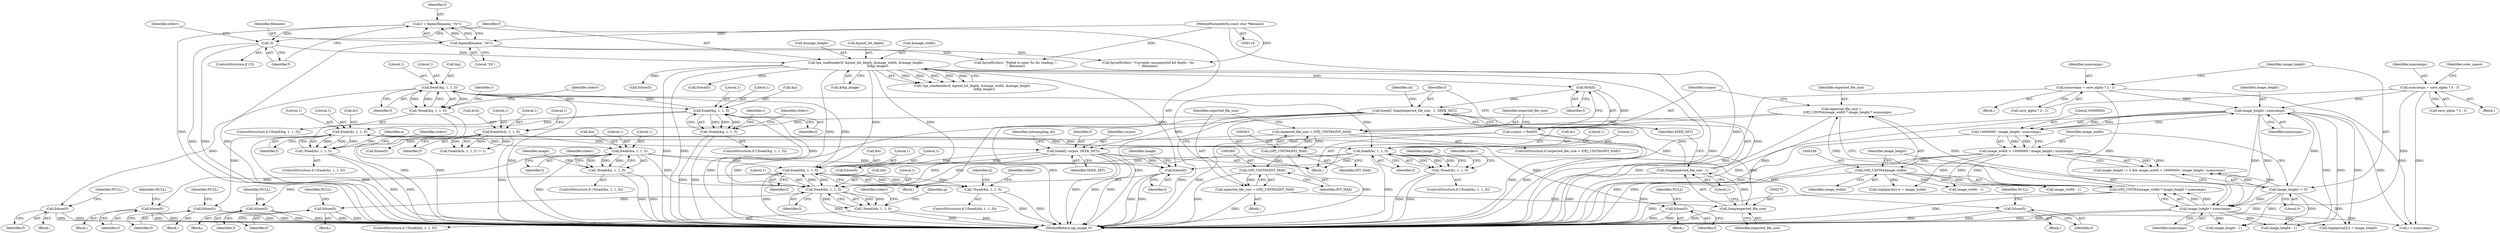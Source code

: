 digraph "0_openjpeg_2cd30c2b06ce332dede81cccad8b334cde997281_1@API" {
"1000549" [label="(Call,fread(&g, 1, 1, f))"];
"1000658" [label="(Call,fread(&g, 1, 1, f))"];
"1000549" [label="(Call,fread(&g, 1, 1, f))"];
"1000531" [label="(Call,fread(&b, 1, 1, f))"];
"1000640" [label="(Call,fread(&b, 1, 1, f))"];
"1000694" [label="(Call,fread(&a, 1, 1, f))"];
"1000676" [label="(Call,fread(&r, 1, 1, f))"];
"1000567" [label="(Call,fread(&r, 1, 1, f))"];
"1000293" [label="(Call,fseek(f, curpos, SEEK_SET))"];
"1000281" [label="(Call,fread(&ch, 1, 1, f))"];
"1000271" [label="(Call,fseek(f, (long)expected_file_size - 1, SEEK_SET))"];
"1000257" [label="(Call,ftell(f))"];
"1000150" [label="(Call,tga_readheader(f, &pixel_bit_depth, &image_width, &image_height,\n                        &flip_image))"];
"1000139" [label="(Call,!f)"];
"1000133" [label="(Call,f = fopen(filename, \"rb\"))"];
"1000135" [label="(Call,fopen(filename, \"rb\"))"];
"1000111" [label="(MethodParameterIn,const char *filename)"];
"1000273" [label="(Call,(long)expected_file_size - 1)"];
"1000274" [label="(Call,(long)expected_file_size)"];
"1000266" [label="(Call,expected_file_size = (OPJ_UINT64)INT_MAX)"];
"1000268" [label="(Call,(OPJ_UINT64)INT_MAX)"];
"1000262" [label="(Call,(OPJ_UINT64)INT_MAX)"];
"1000260" [label="(Call,expected_file_size > (OPJ_UINT64)INT_MAX)"];
"1000245" [label="(Call,expected_file_size =\n            (OPJ_UINT64)image_width * image_height * numcomps)"];
"1000247" [label="(Call,(OPJ_UINT64)image_width * image_height * numcomps)"];
"1000248" [label="(Call,(OPJ_UINT64)image_width)"];
"1000235" [label="(Call,image_width > 10000000 / image_height / numcomps)"];
"1000237" [label="(Call,10000000 / image_height / numcomps)"];
"1000239" [label="(Call,image_height / numcomps)"];
"1000232" [label="(Call,image_height != 0)"];
"1000213" [label="(Call,numcomps = save_alpha ? 2 : 1)"];
"1000221" [label="(Call,numcomps = save_alpha ? 4 : 3)"];
"1000251" [label="(Call,image_height * numcomps)"];
"1000255" [label="(Call,curpos = ftell(f))"];
"1000548" [label="(Call,!fread(&g, 1, 1, f))"];
"1000561" [label="(Call,fclose(f))"];
"1000530" [label="(Call,!fread(&b, 1, 1, f))"];
"1000543" [label="(Call,fclose(f))"];
"1000657" [label="(Call,!fread(&g, 1, 1, f))"];
"1000670" [label="(Call,fclose(f))"];
"1000675" [label="(Call,!fread(&r, 1, 1, f))"];
"1000688" [label="(Call,fclose(f))"];
"1000639" [label="(Call,!fread(&b, 1, 1, f))"];
"1000652" [label="(Call,fclose(f))"];
"1000693" [label="(Call,!fread(&a, 1, 1, f))"];
"1000706" [label="(Call,fclose(f))"];
"1000762" [label="(Call,fclose(f))"];
"1000566" [label="(Call,!fread(&r, 1, 1, f))"];
"1000579" [label="(Call,fclose(f))"];
"1000530" [label="(Call,!fread(&b, 1, 1, f))"];
"1000694" [label="(Call,fread(&a, 1, 1, f))"];
"1000253" [label="(Identifier,numcomps)"];
"1000660" [label="(Identifier,g)"];
"1000264" [label="(Identifier,INT_MAX)"];
"1000246" [label="(Identifier,expected_file_size)"];
"1000251" [label="(Call,image_height * numcomps)"];
"1000670" [label="(Call,fclose(f))"];
"1000293" [label="(Call,fseek(f, curpos, SEEK_SET))"];
"1000298" [label="(Identifier,subsampling_dx)"];
"1000646" [label="(Block,)"];
"1000435" [label="(Call,image_width - 1)"];
"1000134" [label="(Identifier,f)"];
"1000678" [label="(Identifier,r)"];
"1000296" [label="(Identifier,SEEK_SET)"];
"1000758" [label="(Call,fprintf(stderr, \"Currently unsupported bit depth : %s\n\", filename))"];
"1000289" [label="(Call,fclose(f))"];
"1000270" [label="(Identifier,INT_MAX)"];
"1000645" [label="(Identifier,f)"];
"1000588" [label="(Identifier,image)"];
"1000582" [label="(Identifier,NULL)"];
"1000284" [label="(Literal,1)"];
"1000209" [label="(Block,)"];
"1000575" [label="(Identifier,stderr)"];
"1000659" [label="(Call,&g)"];
"1000677" [label="(Call,&r)"];
"1000272" [label="(Identifier,f)"];
"1000551" [label="(Identifier,g)"];
"1000700" [label="(Block,)"];
"1000697" [label="(Literal,1)"];
"1000138" [label="(ControlStructure,if (!f))"];
"1000285" [label="(Literal,1)"];
"1000231" [label="(Call,image_height != 0 && image_width > 10000000 / image_height / numcomps)"];
"1000656" [label="(ControlStructure,if (!fread(&g, 1, 1, f)))"];
"1000652" [label="(Call,fclose(f))"];
"1000664" [label="(Block,)"];
"1000257" [label="(Call,ftell(f))"];
"1000674" [label="(ControlStructure,if (!fread(&r, 1, 1, f)))"];
"1000250" [label="(Identifier,image_width)"];
"1000657" [label="(Call,!fread(&g, 1, 1, f))"];
"1000643" [label="(Literal,1)"];
"1000766" [label="(MethodReturn,opj_image_t*)"];
"1000154" [label="(Call,&image_width)"];
"1000567" [label="(Call,fread(&r, 1, 1, f))"];
"1000151" [label="(Identifier,f)"];
"1000663" [label="(Identifier,f)"];
"1000675" [label="(Call,!fread(&r, 1, 1, f))"];
"1000142" [label="(Call,fprintf(stderr, \"Failed to open %s for reading !!\n\", filename))"];
"1000529" [label="(ControlStructure,if (!fread(&b, 1, 1, f)))"];
"1000534" [label="(Literal,1)"];
"1000149" [label="(Call,!tga_readheader(f, &pixel_bit_depth, &image_width, &image_height,\n                        &flip_image))"];
"1000691" [label="(Identifier,NULL)"];
"1000661" [label="(Literal,1)"];
"1000658" [label="(Call,fread(&g, 1, 1, f))"];
"1000311" [label="(Call,i < numcomps)"];
"1000699" [label="(Identifier,f)"];
"1000294" [label="(Identifier,f)"];
"1000696" [label="(Identifier,a)"];
"1000681" [label="(Identifier,f)"];
"1000235" [label="(Call,image_width > 10000000 / image_height / numcomps)"];
"1000554" [label="(Identifier,f)"];
"1000283" [label="(Identifier,ch)"];
"1000544" [label="(Identifier,f)"];
"1000662" [label="(Literal,1)"];
"1000568" [label="(Call,&r)"];
"1000276" [label="(Identifier,expected_file_size)"];
"1000709" [label="(Identifier,NULL)"];
"1000689" [label="(Identifier,f)"];
"1000280" [label="(Call,fread(&ch, 1, 1, f) != 1)"];
"1000536" [label="(Identifier,f)"];
"1000641" [label="(Call,&b)"];
"1000287" [label="(Literal,1)"];
"1000571" [label="(Literal,1)"];
"1000248" [label="(Call,(OPJ_UINT64)image_width)"];
"1000136" [label="(Identifier,filename)"];
"1000133" [label="(Call,f = fopen(filename, \"rb\"))"];
"1000671" [label="(Identifier,f)"];
"1000549" [label="(Call,fread(&g, 1, 1, f))"];
"1000547" [label="(ControlStructure,if (!fread(&g, 1, 1, f)))"];
"1000259" [label="(ControlStructure,if (expected_file_size > (OPJ_UINT64)INT_MAX))"];
"1000715" [label="(Identifier,image)"];
"1000673" [label="(Identifier,NULL)"];
"1000214" [label="(Identifier,numcomps)"];
"1000682" [label="(Block,)"];
"1000572" [label="(Identifier,f)"];
"1000385" [label="(Call,fclose(f))"];
"1000255" [label="(Call,curpos = ftell(f))"];
"1000684" [label="(Identifier,stderr)"];
"1000274" [label="(Call,(long)expected_file_size)"];
"1000688" [label="(Call,fclose(f))"];
"1000267" [label="(Identifier,expected_file_size)"];
"1000232" [label="(Call,image_height != 0)"];
"1000271" [label="(Call,fseek(f, (long)expected_file_size - 1, SEEK_SET))"];
"1000158" [label="(Call,&flip_image)"];
"1000698" [label="(Literal,1)"];
"1000552" [label="(Literal,1)"];
"1000113" [label="(Block,)"];
"1000111" [label="(MethodParameterIn,const char *filename)"];
"1000295" [label="(Identifier,curpos)"];
"1000282" [label="(Call,&ch)"];
"1000286" [label="(Identifier,f)"];
"1000648" [label="(Identifier,stderr)"];
"1000707" [label="(Identifier,f)"];
"1000702" [label="(Identifier,stderr)"];
"1000537" [label="(Block,)"];
"1000580" [label="(Identifier,f)"];
"1000692" [label="(ControlStructure,if (!fread(&a, 1, 1, f)))"];
"1000266" [label="(Call,expected_file_size = (OPJ_UINT64)INT_MAX)"];
"1000550" [label="(Call,&g)"];
"1000639" [label="(Call,!fread(&b, 1, 1, f))"];
"1000156" [label="(Call,&image_height)"];
"1000363" [label="(Call,cmptparm[i].h = image_height)"];
"1000420" [label="(Call,image_width - 1)"];
"1000273" [label="(Call,(long)expected_file_size - 1)"];
"1000281" [label="(Call,fread(&ch, 1, 1, f))"];
"1000247" [label="(Call,(OPJ_UINT64)image_width * image_height * numcomps)"];
"1000240" [label="(Identifier,image_height)"];
"1000237" [label="(Call,10000000 / image_height / numcomps)"];
"1000260" [label="(Call,expected_file_size > (OPJ_UINT64)INT_MAX)"];
"1000150" [label="(Call,tga_readheader(f, &pixel_bit_depth, &image_width, &image_height,\n                        &flip_image))"];
"1000242" [label="(Block,)"];
"1000252" [label="(Identifier,image_height)"];
"1000470" [label="(Call,image_height - 1)"];
"1000215" [label="(Call,save_alpha ? 2 : 1)"];
"1000569" [label="(Identifier,r)"];
"1000222" [label="(Identifier,numcomps)"];
"1000539" [label="(Identifier,stderr)"];
"1000638" [label="(ControlStructure,if (!fread(&b, 1, 1, f)))"];
"1000277" [label="(Literal,1)"];
"1000152" [label="(Call,&pixel_bit_depth)"];
"1000535" [label="(Literal,1)"];
"1000765" [label="(Identifier,image)"];
"1000561" [label="(Call,fclose(f))"];
"1000644" [label="(Literal,1)"];
"1000239" [label="(Call,image_height / numcomps)"];
"1000137" [label="(Literal,\"rb\")"];
"1000140" [label="(Identifier,f)"];
"1000221" [label="(Call,numcomps = save_alpha ? 4 : 3)"];
"1000557" [label="(Identifier,stderr)"];
"1000553" [label="(Literal,1)"];
"1000762" [label="(Call,fclose(f))"];
"1000543" [label="(Call,fclose(f))"];
"1000573" [label="(Block,)"];
"1000680" [label="(Literal,1)"];
"1000676" [label="(Call,fread(&r, 1, 1, f))"];
"1000213" [label="(Call,numcomps = save_alpha ? 2 : 1)"];
"1000175" [label="(Call,fclose(f))"];
"1000139" [label="(Call,!f)"];
"1000562" [label="(Identifier,f)"];
"1000161" [label="(Call,fclose(f))"];
"1000693" [label="(Call,!fread(&a, 1, 1, f))"];
"1000265" [label="(Block,)"];
"1000245" [label="(Call,expected_file_size =\n            (OPJ_UINT64)image_width * image_height * numcomps)"];
"1000455" [label="(Call,image_height - 1)"];
"1000268" [label="(Call,(OPJ_UINT64)INT_MAX)"];
"1000531" [label="(Call,fread(&b, 1, 1, f))"];
"1000532" [label="(Call,&b)"];
"1000546" [label="(Identifier,NULL)"];
"1000695" [label="(Call,&a)"];
"1000706" [label="(Call,fclose(f))"];
"1000258" [label="(Identifier,f)"];
"1000356" [label="(Call,cmptparm[i].w = image_width)"];
"1000262" [label="(Call,(OPJ_UINT64)INT_MAX)"];
"1000143" [label="(Identifier,stderr)"];
"1000256" [label="(Identifier,curpos)"];
"1000566" [label="(Call,!fread(&r, 1, 1, f))"];
"1000548" [label="(Call,!fread(&g, 1, 1, f))"];
"1000653" [label="(Identifier,f)"];
"1000565" [label="(ControlStructure,if (!fread(&r, 1, 1, f)))"];
"1000241" [label="(Identifier,numcomps)"];
"1000220" [label="(Block,)"];
"1000564" [label="(Identifier,NULL)"];
"1000655" [label="(Identifier,NULL)"];
"1000570" [label="(Literal,1)"];
"1000135" [label="(Call,fopen(filename, \"rb\"))"];
"1000236" [label="(Identifier,image_width)"];
"1000579" [label="(Call,fclose(f))"];
"1000233" [label="(Identifier,image_height)"];
"1000555" [label="(Block,)"];
"1000763" [label="(Identifier,f)"];
"1000228" [label="(Identifier,color_space)"];
"1000223" [label="(Call,save_alpha ? 4 : 3)"];
"1000640" [label="(Call,fread(&b, 1, 1, f))"];
"1000278" [label="(Identifier,SEEK_SET)"];
"1000261" [label="(Identifier,expected_file_size)"];
"1000238" [label="(Literal,10000000)"];
"1000234" [label="(Literal,0)"];
"1000666" [label="(Identifier,stderr)"];
"1000679" [label="(Literal,1)"];
"1000549" -> "1000548"  [label="AST: "];
"1000549" -> "1000554"  [label="CFG: "];
"1000550" -> "1000549"  [label="AST: "];
"1000552" -> "1000549"  [label="AST: "];
"1000553" -> "1000549"  [label="AST: "];
"1000554" -> "1000549"  [label="AST: "];
"1000548" -> "1000549"  [label="CFG: "];
"1000549" -> "1000766"  [label="DDG: "];
"1000549" -> "1000548"  [label="DDG: "];
"1000549" -> "1000548"  [label="DDG: "];
"1000549" -> "1000548"  [label="DDG: "];
"1000658" -> "1000549"  [label="DDG: "];
"1000531" -> "1000549"  [label="DDG: "];
"1000549" -> "1000561"  [label="DDG: "];
"1000549" -> "1000567"  [label="DDG: "];
"1000549" -> "1000658"  [label="DDG: "];
"1000658" -> "1000657"  [label="AST: "];
"1000658" -> "1000663"  [label="CFG: "];
"1000659" -> "1000658"  [label="AST: "];
"1000661" -> "1000658"  [label="AST: "];
"1000662" -> "1000658"  [label="AST: "];
"1000663" -> "1000658"  [label="AST: "];
"1000657" -> "1000658"  [label="CFG: "];
"1000658" -> "1000766"  [label="DDG: "];
"1000658" -> "1000657"  [label="DDG: "];
"1000658" -> "1000657"  [label="DDG: "];
"1000658" -> "1000657"  [label="DDG: "];
"1000640" -> "1000658"  [label="DDG: "];
"1000658" -> "1000670"  [label="DDG: "];
"1000658" -> "1000676"  [label="DDG: "];
"1000531" -> "1000530"  [label="AST: "];
"1000531" -> "1000536"  [label="CFG: "];
"1000532" -> "1000531"  [label="AST: "];
"1000534" -> "1000531"  [label="AST: "];
"1000535" -> "1000531"  [label="AST: "];
"1000536" -> "1000531"  [label="AST: "];
"1000530" -> "1000531"  [label="CFG: "];
"1000531" -> "1000766"  [label="DDG: "];
"1000531" -> "1000530"  [label="DDG: "];
"1000531" -> "1000530"  [label="DDG: "];
"1000531" -> "1000530"  [label="DDG: "];
"1000640" -> "1000531"  [label="DDG: "];
"1000694" -> "1000531"  [label="DDG: "];
"1000567" -> "1000531"  [label="DDG: "];
"1000293" -> "1000531"  [label="DDG: "];
"1000150" -> "1000531"  [label="DDG: "];
"1000531" -> "1000543"  [label="DDG: "];
"1000531" -> "1000640"  [label="DDG: "];
"1000640" -> "1000639"  [label="AST: "];
"1000640" -> "1000645"  [label="CFG: "];
"1000641" -> "1000640"  [label="AST: "];
"1000643" -> "1000640"  [label="AST: "];
"1000644" -> "1000640"  [label="AST: "];
"1000645" -> "1000640"  [label="AST: "];
"1000639" -> "1000640"  [label="CFG: "];
"1000640" -> "1000766"  [label="DDG: "];
"1000640" -> "1000639"  [label="DDG: "];
"1000640" -> "1000639"  [label="DDG: "];
"1000640" -> "1000639"  [label="DDG: "];
"1000694" -> "1000640"  [label="DDG: "];
"1000567" -> "1000640"  [label="DDG: "];
"1000293" -> "1000640"  [label="DDG: "];
"1000150" -> "1000640"  [label="DDG: "];
"1000640" -> "1000652"  [label="DDG: "];
"1000694" -> "1000693"  [label="AST: "];
"1000694" -> "1000699"  [label="CFG: "];
"1000695" -> "1000694"  [label="AST: "];
"1000697" -> "1000694"  [label="AST: "];
"1000698" -> "1000694"  [label="AST: "];
"1000699" -> "1000694"  [label="AST: "];
"1000693" -> "1000694"  [label="CFG: "];
"1000694" -> "1000766"  [label="DDG: "];
"1000694" -> "1000693"  [label="DDG: "];
"1000694" -> "1000693"  [label="DDG: "];
"1000694" -> "1000693"  [label="DDG: "];
"1000676" -> "1000694"  [label="DDG: "];
"1000694" -> "1000706"  [label="DDG: "];
"1000694" -> "1000762"  [label="DDG: "];
"1000676" -> "1000675"  [label="AST: "];
"1000676" -> "1000681"  [label="CFG: "];
"1000677" -> "1000676"  [label="AST: "];
"1000679" -> "1000676"  [label="AST: "];
"1000680" -> "1000676"  [label="AST: "];
"1000681" -> "1000676"  [label="AST: "];
"1000675" -> "1000676"  [label="CFG: "];
"1000676" -> "1000766"  [label="DDG: "];
"1000676" -> "1000567"  [label="DDG: "];
"1000676" -> "1000675"  [label="DDG: "];
"1000676" -> "1000675"  [label="DDG: "];
"1000676" -> "1000675"  [label="DDG: "];
"1000567" -> "1000676"  [label="DDG: "];
"1000676" -> "1000688"  [label="DDG: "];
"1000567" -> "1000566"  [label="AST: "];
"1000567" -> "1000572"  [label="CFG: "];
"1000568" -> "1000567"  [label="AST: "];
"1000570" -> "1000567"  [label="AST: "];
"1000571" -> "1000567"  [label="AST: "];
"1000572" -> "1000567"  [label="AST: "];
"1000566" -> "1000567"  [label="CFG: "];
"1000567" -> "1000766"  [label="DDG: "];
"1000567" -> "1000566"  [label="DDG: "];
"1000567" -> "1000566"  [label="DDG: "];
"1000567" -> "1000566"  [label="DDG: "];
"1000567" -> "1000579"  [label="DDG: "];
"1000567" -> "1000762"  [label="DDG: "];
"1000293" -> "1000242"  [label="AST: "];
"1000293" -> "1000296"  [label="CFG: "];
"1000294" -> "1000293"  [label="AST: "];
"1000295" -> "1000293"  [label="AST: "];
"1000296" -> "1000293"  [label="AST: "];
"1000298" -> "1000293"  [label="CFG: "];
"1000293" -> "1000766"  [label="DDG: "];
"1000293" -> "1000766"  [label="DDG: "];
"1000293" -> "1000766"  [label="DDG: "];
"1000281" -> "1000293"  [label="DDG: "];
"1000255" -> "1000293"  [label="DDG: "];
"1000271" -> "1000293"  [label="DDG: "];
"1000293" -> "1000385"  [label="DDG: "];
"1000293" -> "1000762"  [label="DDG: "];
"1000281" -> "1000280"  [label="AST: "];
"1000281" -> "1000286"  [label="CFG: "];
"1000282" -> "1000281"  [label="AST: "];
"1000284" -> "1000281"  [label="AST: "];
"1000285" -> "1000281"  [label="AST: "];
"1000286" -> "1000281"  [label="AST: "];
"1000287" -> "1000281"  [label="CFG: "];
"1000281" -> "1000766"  [label="DDG: "];
"1000281" -> "1000280"  [label="DDG: "];
"1000281" -> "1000280"  [label="DDG: "];
"1000281" -> "1000280"  [label="DDG: "];
"1000271" -> "1000281"  [label="DDG: "];
"1000281" -> "1000289"  [label="DDG: "];
"1000271" -> "1000242"  [label="AST: "];
"1000271" -> "1000278"  [label="CFG: "];
"1000272" -> "1000271"  [label="AST: "];
"1000273" -> "1000271"  [label="AST: "];
"1000278" -> "1000271"  [label="AST: "];
"1000283" -> "1000271"  [label="CFG: "];
"1000271" -> "1000766"  [label="DDG: "];
"1000271" -> "1000766"  [label="DDG: "];
"1000271" -> "1000766"  [label="DDG: "];
"1000257" -> "1000271"  [label="DDG: "];
"1000273" -> "1000271"  [label="DDG: "];
"1000273" -> "1000271"  [label="DDG: "];
"1000257" -> "1000255"  [label="AST: "];
"1000257" -> "1000258"  [label="CFG: "];
"1000258" -> "1000257"  [label="AST: "];
"1000255" -> "1000257"  [label="CFG: "];
"1000257" -> "1000255"  [label="DDG: "];
"1000150" -> "1000257"  [label="DDG: "];
"1000150" -> "1000149"  [label="AST: "];
"1000150" -> "1000158"  [label="CFG: "];
"1000151" -> "1000150"  [label="AST: "];
"1000152" -> "1000150"  [label="AST: "];
"1000154" -> "1000150"  [label="AST: "];
"1000156" -> "1000150"  [label="AST: "];
"1000158" -> "1000150"  [label="AST: "];
"1000149" -> "1000150"  [label="CFG: "];
"1000150" -> "1000766"  [label="DDG: "];
"1000150" -> "1000766"  [label="DDG: "];
"1000150" -> "1000766"  [label="DDG: "];
"1000150" -> "1000766"  [label="DDG: "];
"1000150" -> "1000149"  [label="DDG: "];
"1000150" -> "1000149"  [label="DDG: "];
"1000150" -> "1000149"  [label="DDG: "];
"1000150" -> "1000149"  [label="DDG: "];
"1000150" -> "1000149"  [label="DDG: "];
"1000139" -> "1000150"  [label="DDG: "];
"1000150" -> "1000161"  [label="DDG: "];
"1000150" -> "1000175"  [label="DDG: "];
"1000150" -> "1000385"  [label="DDG: "];
"1000150" -> "1000762"  [label="DDG: "];
"1000139" -> "1000138"  [label="AST: "];
"1000139" -> "1000140"  [label="CFG: "];
"1000140" -> "1000139"  [label="AST: "];
"1000143" -> "1000139"  [label="CFG: "];
"1000151" -> "1000139"  [label="CFG: "];
"1000139" -> "1000766"  [label="DDG: "];
"1000139" -> "1000766"  [label="DDG: "];
"1000133" -> "1000139"  [label="DDG: "];
"1000133" -> "1000113"  [label="AST: "];
"1000133" -> "1000135"  [label="CFG: "];
"1000134" -> "1000133"  [label="AST: "];
"1000135" -> "1000133"  [label="AST: "];
"1000140" -> "1000133"  [label="CFG: "];
"1000133" -> "1000766"  [label="DDG: "];
"1000135" -> "1000133"  [label="DDG: "];
"1000135" -> "1000133"  [label="DDG: "];
"1000135" -> "1000137"  [label="CFG: "];
"1000136" -> "1000135"  [label="AST: "];
"1000137" -> "1000135"  [label="AST: "];
"1000135" -> "1000766"  [label="DDG: "];
"1000111" -> "1000135"  [label="DDG: "];
"1000135" -> "1000142"  [label="DDG: "];
"1000135" -> "1000758"  [label="DDG: "];
"1000111" -> "1000110"  [label="AST: "];
"1000111" -> "1000766"  [label="DDG: "];
"1000111" -> "1000142"  [label="DDG: "];
"1000111" -> "1000758"  [label="DDG: "];
"1000273" -> "1000277"  [label="CFG: "];
"1000274" -> "1000273"  [label="AST: "];
"1000277" -> "1000273"  [label="AST: "];
"1000278" -> "1000273"  [label="CFG: "];
"1000273" -> "1000766"  [label="DDG: "];
"1000274" -> "1000273"  [label="DDG: "];
"1000274" -> "1000276"  [label="CFG: "];
"1000275" -> "1000274"  [label="AST: "];
"1000276" -> "1000274"  [label="AST: "];
"1000277" -> "1000274"  [label="CFG: "];
"1000274" -> "1000766"  [label="DDG: "];
"1000266" -> "1000274"  [label="DDG: "];
"1000260" -> "1000274"  [label="DDG: "];
"1000266" -> "1000265"  [label="AST: "];
"1000266" -> "1000268"  [label="CFG: "];
"1000267" -> "1000266"  [label="AST: "];
"1000268" -> "1000266"  [label="AST: "];
"1000272" -> "1000266"  [label="CFG: "];
"1000266" -> "1000766"  [label="DDG: "];
"1000268" -> "1000266"  [label="DDG: "];
"1000268" -> "1000270"  [label="CFG: "];
"1000269" -> "1000268"  [label="AST: "];
"1000270" -> "1000268"  [label="AST: "];
"1000268" -> "1000766"  [label="DDG: "];
"1000262" -> "1000268"  [label="DDG: "];
"1000262" -> "1000260"  [label="AST: "];
"1000262" -> "1000264"  [label="CFG: "];
"1000263" -> "1000262"  [label="AST: "];
"1000264" -> "1000262"  [label="AST: "];
"1000260" -> "1000262"  [label="CFG: "];
"1000262" -> "1000766"  [label="DDG: "];
"1000262" -> "1000260"  [label="DDG: "];
"1000260" -> "1000259"  [label="AST: "];
"1000261" -> "1000260"  [label="AST: "];
"1000267" -> "1000260"  [label="CFG: "];
"1000272" -> "1000260"  [label="CFG: "];
"1000260" -> "1000766"  [label="DDG: "];
"1000260" -> "1000766"  [label="DDG: "];
"1000245" -> "1000260"  [label="DDG: "];
"1000245" -> "1000242"  [label="AST: "];
"1000245" -> "1000247"  [label="CFG: "];
"1000246" -> "1000245"  [label="AST: "];
"1000247" -> "1000245"  [label="AST: "];
"1000256" -> "1000245"  [label="CFG: "];
"1000245" -> "1000766"  [label="DDG: "];
"1000247" -> "1000245"  [label="DDG: "];
"1000247" -> "1000245"  [label="DDG: "];
"1000247" -> "1000251"  [label="CFG: "];
"1000248" -> "1000247"  [label="AST: "];
"1000251" -> "1000247"  [label="AST: "];
"1000247" -> "1000766"  [label="DDG: "];
"1000247" -> "1000766"  [label="DDG: "];
"1000248" -> "1000247"  [label="DDG: "];
"1000251" -> "1000247"  [label="DDG: "];
"1000251" -> "1000247"  [label="DDG: "];
"1000248" -> "1000250"  [label="CFG: "];
"1000249" -> "1000248"  [label="AST: "];
"1000250" -> "1000248"  [label="AST: "];
"1000252" -> "1000248"  [label="CFG: "];
"1000248" -> "1000766"  [label="DDG: "];
"1000235" -> "1000248"  [label="DDG: "];
"1000248" -> "1000356"  [label="DDG: "];
"1000248" -> "1000420"  [label="DDG: "];
"1000248" -> "1000435"  [label="DDG: "];
"1000235" -> "1000231"  [label="AST: "];
"1000235" -> "1000237"  [label="CFG: "];
"1000236" -> "1000235"  [label="AST: "];
"1000237" -> "1000235"  [label="AST: "];
"1000231" -> "1000235"  [label="CFG: "];
"1000235" -> "1000766"  [label="DDG: "];
"1000235" -> "1000766"  [label="DDG: "];
"1000235" -> "1000231"  [label="DDG: "];
"1000235" -> "1000231"  [label="DDG: "];
"1000237" -> "1000235"  [label="DDG: "];
"1000237" -> "1000235"  [label="DDG: "];
"1000235" -> "1000356"  [label="DDG: "];
"1000235" -> "1000420"  [label="DDG: "];
"1000235" -> "1000435"  [label="DDG: "];
"1000237" -> "1000239"  [label="CFG: "];
"1000238" -> "1000237"  [label="AST: "];
"1000239" -> "1000237"  [label="AST: "];
"1000237" -> "1000766"  [label="DDG: "];
"1000239" -> "1000237"  [label="DDG: "];
"1000239" -> "1000237"  [label="DDG: "];
"1000239" -> "1000241"  [label="CFG: "];
"1000240" -> "1000239"  [label="AST: "];
"1000241" -> "1000239"  [label="AST: "];
"1000239" -> "1000766"  [label="DDG: "];
"1000232" -> "1000239"  [label="DDG: "];
"1000213" -> "1000239"  [label="DDG: "];
"1000221" -> "1000239"  [label="DDG: "];
"1000239" -> "1000251"  [label="DDG: "];
"1000239" -> "1000251"  [label="DDG: "];
"1000239" -> "1000311"  [label="DDG: "];
"1000239" -> "1000363"  [label="DDG: "];
"1000239" -> "1000455"  [label="DDG: "];
"1000239" -> "1000470"  [label="DDG: "];
"1000232" -> "1000231"  [label="AST: "];
"1000232" -> "1000234"  [label="CFG: "];
"1000233" -> "1000232"  [label="AST: "];
"1000234" -> "1000232"  [label="AST: "];
"1000236" -> "1000232"  [label="CFG: "];
"1000231" -> "1000232"  [label="CFG: "];
"1000232" -> "1000766"  [label="DDG: "];
"1000232" -> "1000231"  [label="DDG: "];
"1000232" -> "1000231"  [label="DDG: "];
"1000232" -> "1000251"  [label="DDG: "];
"1000232" -> "1000363"  [label="DDG: "];
"1000232" -> "1000455"  [label="DDG: "];
"1000232" -> "1000470"  [label="DDG: "];
"1000213" -> "1000209"  [label="AST: "];
"1000213" -> "1000215"  [label="CFG: "];
"1000214" -> "1000213"  [label="AST: "];
"1000215" -> "1000213"  [label="AST: "];
"1000233" -> "1000213"  [label="CFG: "];
"1000213" -> "1000766"  [label="DDG: "];
"1000213" -> "1000251"  [label="DDG: "];
"1000213" -> "1000311"  [label="DDG: "];
"1000221" -> "1000220"  [label="AST: "];
"1000221" -> "1000223"  [label="CFG: "];
"1000222" -> "1000221"  [label="AST: "];
"1000223" -> "1000221"  [label="AST: "];
"1000228" -> "1000221"  [label="CFG: "];
"1000221" -> "1000766"  [label="DDG: "];
"1000221" -> "1000251"  [label="DDG: "];
"1000221" -> "1000311"  [label="DDG: "];
"1000251" -> "1000253"  [label="CFG: "];
"1000252" -> "1000251"  [label="AST: "];
"1000253" -> "1000251"  [label="AST: "];
"1000251" -> "1000766"  [label="DDG: "];
"1000251" -> "1000766"  [label="DDG: "];
"1000251" -> "1000311"  [label="DDG: "];
"1000251" -> "1000363"  [label="DDG: "];
"1000251" -> "1000455"  [label="DDG: "];
"1000251" -> "1000470"  [label="DDG: "];
"1000255" -> "1000242"  [label="AST: "];
"1000256" -> "1000255"  [label="AST: "];
"1000261" -> "1000255"  [label="CFG: "];
"1000255" -> "1000766"  [label="DDG: "];
"1000255" -> "1000766"  [label="DDG: "];
"1000548" -> "1000547"  [label="AST: "];
"1000557" -> "1000548"  [label="CFG: "];
"1000569" -> "1000548"  [label="CFG: "];
"1000548" -> "1000766"  [label="DDG: "];
"1000548" -> "1000766"  [label="DDG: "];
"1000561" -> "1000555"  [label="AST: "];
"1000561" -> "1000562"  [label="CFG: "];
"1000562" -> "1000561"  [label="AST: "];
"1000564" -> "1000561"  [label="CFG: "];
"1000561" -> "1000766"  [label="DDG: "];
"1000561" -> "1000766"  [label="DDG: "];
"1000530" -> "1000529"  [label="AST: "];
"1000539" -> "1000530"  [label="CFG: "];
"1000551" -> "1000530"  [label="CFG: "];
"1000530" -> "1000766"  [label="DDG: "];
"1000530" -> "1000766"  [label="DDG: "];
"1000543" -> "1000537"  [label="AST: "];
"1000543" -> "1000544"  [label="CFG: "];
"1000544" -> "1000543"  [label="AST: "];
"1000546" -> "1000543"  [label="CFG: "];
"1000543" -> "1000766"  [label="DDG: "];
"1000543" -> "1000766"  [label="DDG: "];
"1000657" -> "1000656"  [label="AST: "];
"1000666" -> "1000657"  [label="CFG: "];
"1000678" -> "1000657"  [label="CFG: "];
"1000657" -> "1000766"  [label="DDG: "];
"1000657" -> "1000766"  [label="DDG: "];
"1000670" -> "1000664"  [label="AST: "];
"1000670" -> "1000671"  [label="CFG: "];
"1000671" -> "1000670"  [label="AST: "];
"1000673" -> "1000670"  [label="CFG: "];
"1000670" -> "1000766"  [label="DDG: "];
"1000670" -> "1000766"  [label="DDG: "];
"1000675" -> "1000674"  [label="AST: "];
"1000684" -> "1000675"  [label="CFG: "];
"1000696" -> "1000675"  [label="CFG: "];
"1000675" -> "1000766"  [label="DDG: "];
"1000675" -> "1000766"  [label="DDG: "];
"1000688" -> "1000682"  [label="AST: "];
"1000688" -> "1000689"  [label="CFG: "];
"1000689" -> "1000688"  [label="AST: "];
"1000691" -> "1000688"  [label="CFG: "];
"1000688" -> "1000766"  [label="DDG: "];
"1000688" -> "1000766"  [label="DDG: "];
"1000639" -> "1000638"  [label="AST: "];
"1000648" -> "1000639"  [label="CFG: "];
"1000660" -> "1000639"  [label="CFG: "];
"1000639" -> "1000766"  [label="DDG: "];
"1000639" -> "1000766"  [label="DDG: "];
"1000652" -> "1000646"  [label="AST: "];
"1000652" -> "1000653"  [label="CFG: "];
"1000653" -> "1000652"  [label="AST: "];
"1000655" -> "1000652"  [label="CFG: "];
"1000652" -> "1000766"  [label="DDG: "];
"1000652" -> "1000766"  [label="DDG: "];
"1000693" -> "1000692"  [label="AST: "];
"1000702" -> "1000693"  [label="CFG: "];
"1000715" -> "1000693"  [label="CFG: "];
"1000693" -> "1000766"  [label="DDG: "];
"1000693" -> "1000766"  [label="DDG: "];
"1000706" -> "1000700"  [label="AST: "];
"1000706" -> "1000707"  [label="CFG: "];
"1000707" -> "1000706"  [label="AST: "];
"1000709" -> "1000706"  [label="CFG: "];
"1000706" -> "1000766"  [label="DDG: "];
"1000706" -> "1000766"  [label="DDG: "];
"1000762" -> "1000113"  [label="AST: "];
"1000762" -> "1000763"  [label="CFG: "];
"1000763" -> "1000762"  [label="AST: "];
"1000765" -> "1000762"  [label="CFG: "];
"1000762" -> "1000766"  [label="DDG: "];
"1000762" -> "1000766"  [label="DDG: "];
"1000566" -> "1000565"  [label="AST: "];
"1000575" -> "1000566"  [label="CFG: "];
"1000588" -> "1000566"  [label="CFG: "];
"1000566" -> "1000766"  [label="DDG: "];
"1000566" -> "1000766"  [label="DDG: "];
"1000579" -> "1000573"  [label="AST: "];
"1000579" -> "1000580"  [label="CFG: "];
"1000580" -> "1000579"  [label="AST: "];
"1000582" -> "1000579"  [label="CFG: "];
"1000579" -> "1000766"  [label="DDG: "];
"1000579" -> "1000766"  [label="DDG: "];
}
